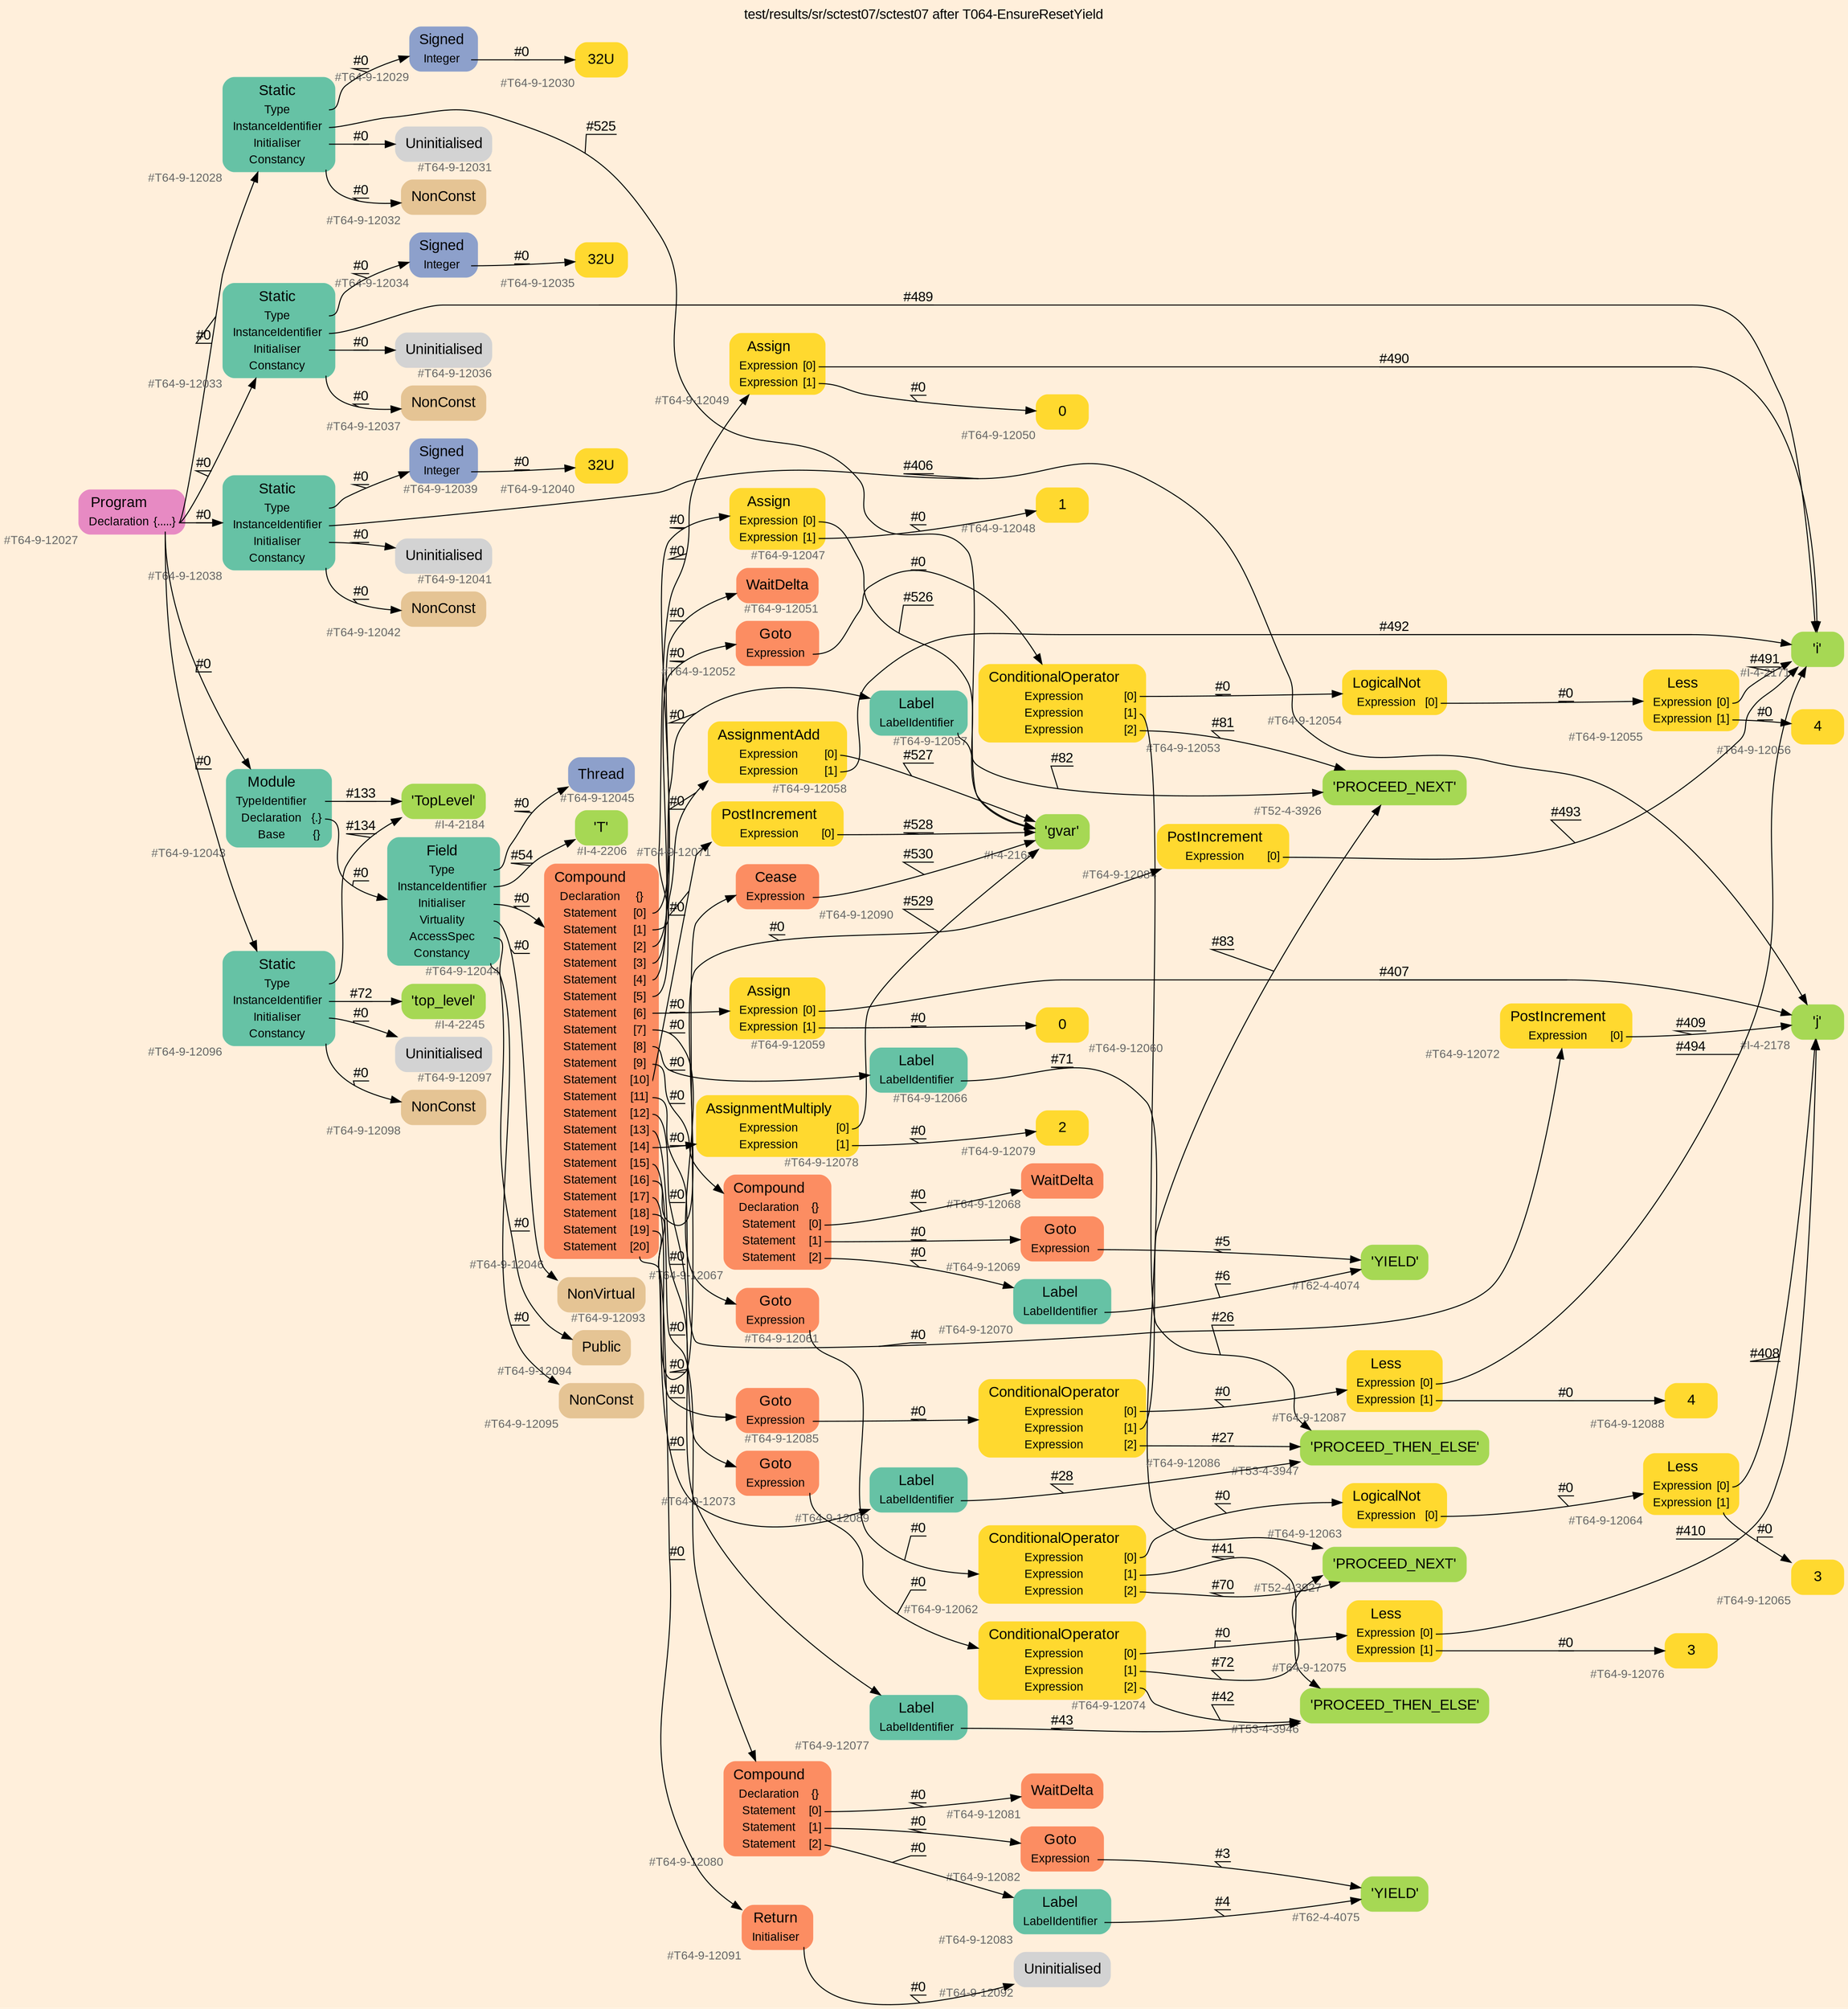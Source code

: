 digraph "test/results/sr/sctest07/sctest07 after T064-EnsureResetYield" {
label = "test/results/sr/sctest07/sctest07 after T064-EnsureResetYield"
labelloc = t
graph [
    rankdir = "LR"
    ranksep = 0.3
    bgcolor = antiquewhite1
    color = black
    fontcolor = black
    fontname = "Arial"
];
node [
    fontname = "Arial"
];
edge [
    fontname = "Arial"
];

// -------------------- node figure --------------------
// -------- block #T64-9-12027 ----------
"#T64-9-12027" [
    fillcolor = "/set28/4"
    xlabel = "#T64-9-12027"
    fontsize = "12"
    fontcolor = grey40
    shape = "plaintext"
    label = <<TABLE BORDER="0" CELLBORDER="0" CELLSPACING="0">
     <TR><TD><FONT COLOR="black" POINT-SIZE="15">Program</FONT></TD></TR>
     <TR><TD><FONT COLOR="black" POINT-SIZE="12">Declaration</FONT></TD><TD PORT="port0"><FONT COLOR="black" POINT-SIZE="12">{.....}</FONT></TD></TR>
    </TABLE>>
    style = "rounded,filled"
];

// -------- block #T64-9-12028 ----------
"#T64-9-12028" [
    fillcolor = "/set28/1"
    xlabel = "#T64-9-12028"
    fontsize = "12"
    fontcolor = grey40
    shape = "plaintext"
    label = <<TABLE BORDER="0" CELLBORDER="0" CELLSPACING="0">
     <TR><TD><FONT COLOR="black" POINT-SIZE="15">Static</FONT></TD></TR>
     <TR><TD><FONT COLOR="black" POINT-SIZE="12">Type</FONT></TD><TD PORT="port0"></TD></TR>
     <TR><TD><FONT COLOR="black" POINT-SIZE="12">InstanceIdentifier</FONT></TD><TD PORT="port1"></TD></TR>
     <TR><TD><FONT COLOR="black" POINT-SIZE="12">Initialiser</FONT></TD><TD PORT="port2"></TD></TR>
     <TR><TD><FONT COLOR="black" POINT-SIZE="12">Constancy</FONT></TD><TD PORT="port3"></TD></TR>
    </TABLE>>
    style = "rounded,filled"
];

// -------- block #T64-9-12029 ----------
"#T64-9-12029" [
    fillcolor = "/set28/3"
    xlabel = "#T64-9-12029"
    fontsize = "12"
    fontcolor = grey40
    shape = "plaintext"
    label = <<TABLE BORDER="0" CELLBORDER="0" CELLSPACING="0">
     <TR><TD><FONT COLOR="black" POINT-SIZE="15">Signed</FONT></TD></TR>
     <TR><TD><FONT COLOR="black" POINT-SIZE="12">Integer</FONT></TD><TD PORT="port0"></TD></TR>
    </TABLE>>
    style = "rounded,filled"
];

// -------- block #T64-9-12030 ----------
"#T64-9-12030" [
    fillcolor = "/set28/6"
    xlabel = "#T64-9-12030"
    fontsize = "12"
    fontcolor = grey40
    shape = "plaintext"
    label = <<TABLE BORDER="0" CELLBORDER="0" CELLSPACING="0">
     <TR><TD><FONT COLOR="black" POINT-SIZE="15">32U</FONT></TD></TR>
    </TABLE>>
    style = "rounded,filled"
];

// -------- block #I-4-2164 ----------
"#I-4-2164" [
    fillcolor = "/set28/5"
    xlabel = "#I-4-2164"
    fontsize = "12"
    fontcolor = grey40
    shape = "plaintext"
    label = <<TABLE BORDER="0" CELLBORDER="0" CELLSPACING="0">
     <TR><TD><FONT COLOR="black" POINT-SIZE="15">'gvar'</FONT></TD></TR>
    </TABLE>>
    style = "rounded,filled"
];

// -------- block #T64-9-12031 ----------
"#T64-9-12031" [
    xlabel = "#T64-9-12031"
    fontsize = "12"
    fontcolor = grey40
    shape = "plaintext"
    label = <<TABLE BORDER="0" CELLBORDER="0" CELLSPACING="0">
     <TR><TD><FONT COLOR="black" POINT-SIZE="15">Uninitialised</FONT></TD></TR>
    </TABLE>>
    style = "rounded,filled"
];

// -------- block #T64-9-12032 ----------
"#T64-9-12032" [
    fillcolor = "/set28/7"
    xlabel = "#T64-9-12032"
    fontsize = "12"
    fontcolor = grey40
    shape = "plaintext"
    label = <<TABLE BORDER="0" CELLBORDER="0" CELLSPACING="0">
     <TR><TD><FONT COLOR="black" POINT-SIZE="15">NonConst</FONT></TD></TR>
    </TABLE>>
    style = "rounded,filled"
];

// -------- block #T64-9-12033 ----------
"#T64-9-12033" [
    fillcolor = "/set28/1"
    xlabel = "#T64-9-12033"
    fontsize = "12"
    fontcolor = grey40
    shape = "plaintext"
    label = <<TABLE BORDER="0" CELLBORDER="0" CELLSPACING="0">
     <TR><TD><FONT COLOR="black" POINT-SIZE="15">Static</FONT></TD></TR>
     <TR><TD><FONT COLOR="black" POINT-SIZE="12">Type</FONT></TD><TD PORT="port0"></TD></TR>
     <TR><TD><FONT COLOR="black" POINT-SIZE="12">InstanceIdentifier</FONT></TD><TD PORT="port1"></TD></TR>
     <TR><TD><FONT COLOR="black" POINT-SIZE="12">Initialiser</FONT></TD><TD PORT="port2"></TD></TR>
     <TR><TD><FONT COLOR="black" POINT-SIZE="12">Constancy</FONT></TD><TD PORT="port3"></TD></TR>
    </TABLE>>
    style = "rounded,filled"
];

// -------- block #T64-9-12034 ----------
"#T64-9-12034" [
    fillcolor = "/set28/3"
    xlabel = "#T64-9-12034"
    fontsize = "12"
    fontcolor = grey40
    shape = "plaintext"
    label = <<TABLE BORDER="0" CELLBORDER="0" CELLSPACING="0">
     <TR><TD><FONT COLOR="black" POINT-SIZE="15">Signed</FONT></TD></TR>
     <TR><TD><FONT COLOR="black" POINT-SIZE="12">Integer</FONT></TD><TD PORT="port0"></TD></TR>
    </TABLE>>
    style = "rounded,filled"
];

// -------- block #T64-9-12035 ----------
"#T64-9-12035" [
    fillcolor = "/set28/6"
    xlabel = "#T64-9-12035"
    fontsize = "12"
    fontcolor = grey40
    shape = "plaintext"
    label = <<TABLE BORDER="0" CELLBORDER="0" CELLSPACING="0">
     <TR><TD><FONT COLOR="black" POINT-SIZE="15">32U</FONT></TD></TR>
    </TABLE>>
    style = "rounded,filled"
];

// -------- block #I-4-2171 ----------
"#I-4-2171" [
    fillcolor = "/set28/5"
    xlabel = "#I-4-2171"
    fontsize = "12"
    fontcolor = grey40
    shape = "plaintext"
    label = <<TABLE BORDER="0" CELLBORDER="0" CELLSPACING="0">
     <TR><TD><FONT COLOR="black" POINT-SIZE="15">'i'</FONT></TD></TR>
    </TABLE>>
    style = "rounded,filled"
];

// -------- block #T64-9-12036 ----------
"#T64-9-12036" [
    xlabel = "#T64-9-12036"
    fontsize = "12"
    fontcolor = grey40
    shape = "plaintext"
    label = <<TABLE BORDER="0" CELLBORDER="0" CELLSPACING="0">
     <TR><TD><FONT COLOR="black" POINT-SIZE="15">Uninitialised</FONT></TD></TR>
    </TABLE>>
    style = "rounded,filled"
];

// -------- block #T64-9-12037 ----------
"#T64-9-12037" [
    fillcolor = "/set28/7"
    xlabel = "#T64-9-12037"
    fontsize = "12"
    fontcolor = grey40
    shape = "plaintext"
    label = <<TABLE BORDER="0" CELLBORDER="0" CELLSPACING="0">
     <TR><TD><FONT COLOR="black" POINT-SIZE="15">NonConst</FONT></TD></TR>
    </TABLE>>
    style = "rounded,filled"
];

// -------- block #T64-9-12038 ----------
"#T64-9-12038" [
    fillcolor = "/set28/1"
    xlabel = "#T64-9-12038"
    fontsize = "12"
    fontcolor = grey40
    shape = "plaintext"
    label = <<TABLE BORDER="0" CELLBORDER="0" CELLSPACING="0">
     <TR><TD><FONT COLOR="black" POINT-SIZE="15">Static</FONT></TD></TR>
     <TR><TD><FONT COLOR="black" POINT-SIZE="12">Type</FONT></TD><TD PORT="port0"></TD></TR>
     <TR><TD><FONT COLOR="black" POINT-SIZE="12">InstanceIdentifier</FONT></TD><TD PORT="port1"></TD></TR>
     <TR><TD><FONT COLOR="black" POINT-SIZE="12">Initialiser</FONT></TD><TD PORT="port2"></TD></TR>
     <TR><TD><FONT COLOR="black" POINT-SIZE="12">Constancy</FONT></TD><TD PORT="port3"></TD></TR>
    </TABLE>>
    style = "rounded,filled"
];

// -------- block #T64-9-12039 ----------
"#T64-9-12039" [
    fillcolor = "/set28/3"
    xlabel = "#T64-9-12039"
    fontsize = "12"
    fontcolor = grey40
    shape = "plaintext"
    label = <<TABLE BORDER="0" CELLBORDER="0" CELLSPACING="0">
     <TR><TD><FONT COLOR="black" POINT-SIZE="15">Signed</FONT></TD></TR>
     <TR><TD><FONT COLOR="black" POINT-SIZE="12">Integer</FONT></TD><TD PORT="port0"></TD></TR>
    </TABLE>>
    style = "rounded,filled"
];

// -------- block #T64-9-12040 ----------
"#T64-9-12040" [
    fillcolor = "/set28/6"
    xlabel = "#T64-9-12040"
    fontsize = "12"
    fontcolor = grey40
    shape = "plaintext"
    label = <<TABLE BORDER="0" CELLBORDER="0" CELLSPACING="0">
     <TR><TD><FONT COLOR="black" POINT-SIZE="15">32U</FONT></TD></TR>
    </TABLE>>
    style = "rounded,filled"
];

// -------- block #I-4-2178 ----------
"#I-4-2178" [
    fillcolor = "/set28/5"
    xlabel = "#I-4-2178"
    fontsize = "12"
    fontcolor = grey40
    shape = "plaintext"
    label = <<TABLE BORDER="0" CELLBORDER="0" CELLSPACING="0">
     <TR><TD><FONT COLOR="black" POINT-SIZE="15">'j'</FONT></TD></TR>
    </TABLE>>
    style = "rounded,filled"
];

// -------- block #T64-9-12041 ----------
"#T64-9-12041" [
    xlabel = "#T64-9-12041"
    fontsize = "12"
    fontcolor = grey40
    shape = "plaintext"
    label = <<TABLE BORDER="0" CELLBORDER="0" CELLSPACING="0">
     <TR><TD><FONT COLOR="black" POINT-SIZE="15">Uninitialised</FONT></TD></TR>
    </TABLE>>
    style = "rounded,filled"
];

// -------- block #T64-9-12042 ----------
"#T64-9-12042" [
    fillcolor = "/set28/7"
    xlabel = "#T64-9-12042"
    fontsize = "12"
    fontcolor = grey40
    shape = "plaintext"
    label = <<TABLE BORDER="0" CELLBORDER="0" CELLSPACING="0">
     <TR><TD><FONT COLOR="black" POINT-SIZE="15">NonConst</FONT></TD></TR>
    </TABLE>>
    style = "rounded,filled"
];

// -------- block #T64-9-12043 ----------
"#T64-9-12043" [
    fillcolor = "/set28/1"
    xlabel = "#T64-9-12043"
    fontsize = "12"
    fontcolor = grey40
    shape = "plaintext"
    label = <<TABLE BORDER="0" CELLBORDER="0" CELLSPACING="0">
     <TR><TD><FONT COLOR="black" POINT-SIZE="15">Module</FONT></TD></TR>
     <TR><TD><FONT COLOR="black" POINT-SIZE="12">TypeIdentifier</FONT></TD><TD PORT="port0"></TD></TR>
     <TR><TD><FONT COLOR="black" POINT-SIZE="12">Declaration</FONT></TD><TD PORT="port1"><FONT COLOR="black" POINT-SIZE="12">{.}</FONT></TD></TR>
     <TR><TD><FONT COLOR="black" POINT-SIZE="12">Base</FONT></TD><TD PORT="port2"><FONT COLOR="black" POINT-SIZE="12">{}</FONT></TD></TR>
    </TABLE>>
    style = "rounded,filled"
];

// -------- block #I-4-2184 ----------
"#I-4-2184" [
    fillcolor = "/set28/5"
    xlabel = "#I-4-2184"
    fontsize = "12"
    fontcolor = grey40
    shape = "plaintext"
    label = <<TABLE BORDER="0" CELLBORDER="0" CELLSPACING="0">
     <TR><TD><FONT COLOR="black" POINT-SIZE="15">'TopLevel'</FONT></TD></TR>
    </TABLE>>
    style = "rounded,filled"
];

// -------- block #T64-9-12044 ----------
"#T64-9-12044" [
    fillcolor = "/set28/1"
    xlabel = "#T64-9-12044"
    fontsize = "12"
    fontcolor = grey40
    shape = "plaintext"
    label = <<TABLE BORDER="0" CELLBORDER="0" CELLSPACING="0">
     <TR><TD><FONT COLOR="black" POINT-SIZE="15">Field</FONT></TD></TR>
     <TR><TD><FONT COLOR="black" POINT-SIZE="12">Type</FONT></TD><TD PORT="port0"></TD></TR>
     <TR><TD><FONT COLOR="black" POINT-SIZE="12">InstanceIdentifier</FONT></TD><TD PORT="port1"></TD></TR>
     <TR><TD><FONT COLOR="black" POINT-SIZE="12">Initialiser</FONT></TD><TD PORT="port2"></TD></TR>
     <TR><TD><FONT COLOR="black" POINT-SIZE="12">Virtuality</FONT></TD><TD PORT="port3"></TD></TR>
     <TR><TD><FONT COLOR="black" POINT-SIZE="12">AccessSpec</FONT></TD><TD PORT="port4"></TD></TR>
     <TR><TD><FONT COLOR="black" POINT-SIZE="12">Constancy</FONT></TD><TD PORT="port5"></TD></TR>
    </TABLE>>
    style = "rounded,filled"
];

// -------- block #T64-9-12045 ----------
"#T64-9-12045" [
    fillcolor = "/set28/3"
    xlabel = "#T64-9-12045"
    fontsize = "12"
    fontcolor = grey40
    shape = "plaintext"
    label = <<TABLE BORDER="0" CELLBORDER="0" CELLSPACING="0">
     <TR><TD><FONT COLOR="black" POINT-SIZE="15">Thread</FONT></TD></TR>
    </TABLE>>
    style = "rounded,filled"
];

// -------- block #I-4-2206 ----------
"#I-4-2206" [
    fillcolor = "/set28/5"
    xlabel = "#I-4-2206"
    fontsize = "12"
    fontcolor = grey40
    shape = "plaintext"
    label = <<TABLE BORDER="0" CELLBORDER="0" CELLSPACING="0">
     <TR><TD><FONT COLOR="black" POINT-SIZE="15">'T'</FONT></TD></TR>
    </TABLE>>
    style = "rounded,filled"
];

// -------- block #T64-9-12046 ----------
"#T64-9-12046" [
    fillcolor = "/set28/2"
    xlabel = "#T64-9-12046"
    fontsize = "12"
    fontcolor = grey40
    shape = "plaintext"
    label = <<TABLE BORDER="0" CELLBORDER="0" CELLSPACING="0">
     <TR><TD><FONT COLOR="black" POINT-SIZE="15">Compound</FONT></TD></TR>
     <TR><TD><FONT COLOR="black" POINT-SIZE="12">Declaration</FONT></TD><TD PORT="port0"><FONT COLOR="black" POINT-SIZE="12">{}</FONT></TD></TR>
     <TR><TD><FONT COLOR="black" POINT-SIZE="12">Statement</FONT></TD><TD PORT="port1"><FONT COLOR="black" POINT-SIZE="12">[0]</FONT></TD></TR>
     <TR><TD><FONT COLOR="black" POINT-SIZE="12">Statement</FONT></TD><TD PORT="port2"><FONT COLOR="black" POINT-SIZE="12">[1]</FONT></TD></TR>
     <TR><TD><FONT COLOR="black" POINT-SIZE="12">Statement</FONT></TD><TD PORT="port3"><FONT COLOR="black" POINT-SIZE="12">[2]</FONT></TD></TR>
     <TR><TD><FONT COLOR="black" POINT-SIZE="12">Statement</FONT></TD><TD PORT="port4"><FONT COLOR="black" POINT-SIZE="12">[3]</FONT></TD></TR>
     <TR><TD><FONT COLOR="black" POINT-SIZE="12">Statement</FONT></TD><TD PORT="port5"><FONT COLOR="black" POINT-SIZE="12">[4]</FONT></TD></TR>
     <TR><TD><FONT COLOR="black" POINT-SIZE="12">Statement</FONT></TD><TD PORT="port6"><FONT COLOR="black" POINT-SIZE="12">[5]</FONT></TD></TR>
     <TR><TD><FONT COLOR="black" POINT-SIZE="12">Statement</FONT></TD><TD PORT="port7"><FONT COLOR="black" POINT-SIZE="12">[6]</FONT></TD></TR>
     <TR><TD><FONT COLOR="black" POINT-SIZE="12">Statement</FONT></TD><TD PORT="port8"><FONT COLOR="black" POINT-SIZE="12">[7]</FONT></TD></TR>
     <TR><TD><FONT COLOR="black" POINT-SIZE="12">Statement</FONT></TD><TD PORT="port9"><FONT COLOR="black" POINT-SIZE="12">[8]</FONT></TD></TR>
     <TR><TD><FONT COLOR="black" POINT-SIZE="12">Statement</FONT></TD><TD PORT="port10"><FONT COLOR="black" POINT-SIZE="12">[9]</FONT></TD></TR>
     <TR><TD><FONT COLOR="black" POINT-SIZE="12">Statement</FONT></TD><TD PORT="port11"><FONT COLOR="black" POINT-SIZE="12">[10]</FONT></TD></TR>
     <TR><TD><FONT COLOR="black" POINT-SIZE="12">Statement</FONT></TD><TD PORT="port12"><FONT COLOR="black" POINT-SIZE="12">[11]</FONT></TD></TR>
     <TR><TD><FONT COLOR="black" POINT-SIZE="12">Statement</FONT></TD><TD PORT="port13"><FONT COLOR="black" POINT-SIZE="12">[12]</FONT></TD></TR>
     <TR><TD><FONT COLOR="black" POINT-SIZE="12">Statement</FONT></TD><TD PORT="port14"><FONT COLOR="black" POINT-SIZE="12">[13]</FONT></TD></TR>
     <TR><TD><FONT COLOR="black" POINT-SIZE="12">Statement</FONT></TD><TD PORT="port15"><FONT COLOR="black" POINT-SIZE="12">[14]</FONT></TD></TR>
     <TR><TD><FONT COLOR="black" POINT-SIZE="12">Statement</FONT></TD><TD PORT="port16"><FONT COLOR="black" POINT-SIZE="12">[15]</FONT></TD></TR>
     <TR><TD><FONT COLOR="black" POINT-SIZE="12">Statement</FONT></TD><TD PORT="port17"><FONT COLOR="black" POINT-SIZE="12">[16]</FONT></TD></TR>
     <TR><TD><FONT COLOR="black" POINT-SIZE="12">Statement</FONT></TD><TD PORT="port18"><FONT COLOR="black" POINT-SIZE="12">[17]</FONT></TD></TR>
     <TR><TD><FONT COLOR="black" POINT-SIZE="12">Statement</FONT></TD><TD PORT="port19"><FONT COLOR="black" POINT-SIZE="12">[18]</FONT></TD></TR>
     <TR><TD><FONT COLOR="black" POINT-SIZE="12">Statement</FONT></TD><TD PORT="port20"><FONT COLOR="black" POINT-SIZE="12">[19]</FONT></TD></TR>
     <TR><TD><FONT COLOR="black" POINT-SIZE="12">Statement</FONT></TD><TD PORT="port21"><FONT COLOR="black" POINT-SIZE="12">[20]</FONT></TD></TR>
    </TABLE>>
    style = "rounded,filled"
];

// -------- block #T64-9-12047 ----------
"#T64-9-12047" [
    fillcolor = "/set28/6"
    xlabel = "#T64-9-12047"
    fontsize = "12"
    fontcolor = grey40
    shape = "plaintext"
    label = <<TABLE BORDER="0" CELLBORDER="0" CELLSPACING="0">
     <TR><TD><FONT COLOR="black" POINT-SIZE="15">Assign</FONT></TD></TR>
     <TR><TD><FONT COLOR="black" POINT-SIZE="12">Expression</FONT></TD><TD PORT="port0"><FONT COLOR="black" POINT-SIZE="12">[0]</FONT></TD></TR>
     <TR><TD><FONT COLOR="black" POINT-SIZE="12">Expression</FONT></TD><TD PORT="port1"><FONT COLOR="black" POINT-SIZE="12">[1]</FONT></TD></TR>
    </TABLE>>
    style = "rounded,filled"
];

// -------- block #T64-9-12048 ----------
"#T64-9-12048" [
    fillcolor = "/set28/6"
    xlabel = "#T64-9-12048"
    fontsize = "12"
    fontcolor = grey40
    shape = "plaintext"
    label = <<TABLE BORDER="0" CELLBORDER="0" CELLSPACING="0">
     <TR><TD><FONT COLOR="black" POINT-SIZE="15">1</FONT></TD></TR>
    </TABLE>>
    style = "rounded,filled"
];

// -------- block #T64-9-12049 ----------
"#T64-9-12049" [
    fillcolor = "/set28/6"
    xlabel = "#T64-9-12049"
    fontsize = "12"
    fontcolor = grey40
    shape = "plaintext"
    label = <<TABLE BORDER="0" CELLBORDER="0" CELLSPACING="0">
     <TR><TD><FONT COLOR="black" POINT-SIZE="15">Assign</FONT></TD></TR>
     <TR><TD><FONT COLOR="black" POINT-SIZE="12">Expression</FONT></TD><TD PORT="port0"><FONT COLOR="black" POINT-SIZE="12">[0]</FONT></TD></TR>
     <TR><TD><FONT COLOR="black" POINT-SIZE="12">Expression</FONT></TD><TD PORT="port1"><FONT COLOR="black" POINT-SIZE="12">[1]</FONT></TD></TR>
    </TABLE>>
    style = "rounded,filled"
];

// -------- block #T64-9-12050 ----------
"#T64-9-12050" [
    fillcolor = "/set28/6"
    xlabel = "#T64-9-12050"
    fontsize = "12"
    fontcolor = grey40
    shape = "plaintext"
    label = <<TABLE BORDER="0" CELLBORDER="0" CELLSPACING="0">
     <TR><TD><FONT COLOR="black" POINT-SIZE="15">0</FONT></TD></TR>
    </TABLE>>
    style = "rounded,filled"
];

// -------- block #T64-9-12051 ----------
"#T64-9-12051" [
    fillcolor = "/set28/2"
    xlabel = "#T64-9-12051"
    fontsize = "12"
    fontcolor = grey40
    shape = "plaintext"
    label = <<TABLE BORDER="0" CELLBORDER="0" CELLSPACING="0">
     <TR><TD><FONT COLOR="black" POINT-SIZE="15">WaitDelta</FONT></TD></TR>
    </TABLE>>
    style = "rounded,filled"
];

// -------- block #T64-9-12052 ----------
"#T64-9-12052" [
    fillcolor = "/set28/2"
    xlabel = "#T64-9-12052"
    fontsize = "12"
    fontcolor = grey40
    shape = "plaintext"
    label = <<TABLE BORDER="0" CELLBORDER="0" CELLSPACING="0">
     <TR><TD><FONT COLOR="black" POINT-SIZE="15">Goto</FONT></TD></TR>
     <TR><TD><FONT COLOR="black" POINT-SIZE="12">Expression</FONT></TD><TD PORT="port0"></TD></TR>
    </TABLE>>
    style = "rounded,filled"
];

// -------- block #T64-9-12053 ----------
"#T64-9-12053" [
    fillcolor = "/set28/6"
    xlabel = "#T64-9-12053"
    fontsize = "12"
    fontcolor = grey40
    shape = "plaintext"
    label = <<TABLE BORDER="0" CELLBORDER="0" CELLSPACING="0">
     <TR><TD><FONT COLOR="black" POINT-SIZE="15">ConditionalOperator</FONT></TD></TR>
     <TR><TD><FONT COLOR="black" POINT-SIZE="12">Expression</FONT></TD><TD PORT="port0"><FONT COLOR="black" POINT-SIZE="12">[0]</FONT></TD></TR>
     <TR><TD><FONT COLOR="black" POINT-SIZE="12">Expression</FONT></TD><TD PORT="port1"><FONT COLOR="black" POINT-SIZE="12">[1]</FONT></TD></TR>
     <TR><TD><FONT COLOR="black" POINT-SIZE="12">Expression</FONT></TD><TD PORT="port2"><FONT COLOR="black" POINT-SIZE="12">[2]</FONT></TD></TR>
    </TABLE>>
    style = "rounded,filled"
];

// -------- block #T64-9-12054 ----------
"#T64-9-12054" [
    fillcolor = "/set28/6"
    xlabel = "#T64-9-12054"
    fontsize = "12"
    fontcolor = grey40
    shape = "plaintext"
    label = <<TABLE BORDER="0" CELLBORDER="0" CELLSPACING="0">
     <TR><TD><FONT COLOR="black" POINT-SIZE="15">LogicalNot</FONT></TD></TR>
     <TR><TD><FONT COLOR="black" POINT-SIZE="12">Expression</FONT></TD><TD PORT="port0"><FONT COLOR="black" POINT-SIZE="12">[0]</FONT></TD></TR>
    </TABLE>>
    style = "rounded,filled"
];

// -------- block #T64-9-12055 ----------
"#T64-9-12055" [
    fillcolor = "/set28/6"
    xlabel = "#T64-9-12055"
    fontsize = "12"
    fontcolor = grey40
    shape = "plaintext"
    label = <<TABLE BORDER="0" CELLBORDER="0" CELLSPACING="0">
     <TR><TD><FONT COLOR="black" POINT-SIZE="15">Less</FONT></TD></TR>
     <TR><TD><FONT COLOR="black" POINT-SIZE="12">Expression</FONT></TD><TD PORT="port0"><FONT COLOR="black" POINT-SIZE="12">[0]</FONT></TD></TR>
     <TR><TD><FONT COLOR="black" POINT-SIZE="12">Expression</FONT></TD><TD PORT="port1"><FONT COLOR="black" POINT-SIZE="12">[1]</FONT></TD></TR>
    </TABLE>>
    style = "rounded,filled"
];

// -------- block #T64-9-12056 ----------
"#T64-9-12056" [
    fillcolor = "/set28/6"
    xlabel = "#T64-9-12056"
    fontsize = "12"
    fontcolor = grey40
    shape = "plaintext"
    label = <<TABLE BORDER="0" CELLBORDER="0" CELLSPACING="0">
     <TR><TD><FONT COLOR="black" POINT-SIZE="15">4</FONT></TD></TR>
    </TABLE>>
    style = "rounded,filled"
];

// -------- block #T53-4-3947 ----------
"#T53-4-3947" [
    fillcolor = "/set28/5"
    xlabel = "#T53-4-3947"
    fontsize = "12"
    fontcolor = grey40
    shape = "plaintext"
    label = <<TABLE BORDER="0" CELLBORDER="0" CELLSPACING="0">
     <TR><TD><FONT COLOR="black" POINT-SIZE="15">'PROCEED_THEN_ELSE'</FONT></TD></TR>
    </TABLE>>
    style = "rounded,filled"
];

// -------- block #T52-4-3926 ----------
"#T52-4-3926" [
    fillcolor = "/set28/5"
    xlabel = "#T52-4-3926"
    fontsize = "12"
    fontcolor = grey40
    shape = "plaintext"
    label = <<TABLE BORDER="0" CELLBORDER="0" CELLSPACING="0">
     <TR><TD><FONT COLOR="black" POINT-SIZE="15">'PROCEED_NEXT'</FONT></TD></TR>
    </TABLE>>
    style = "rounded,filled"
];

// -------- block #T64-9-12057 ----------
"#T64-9-12057" [
    fillcolor = "/set28/1"
    xlabel = "#T64-9-12057"
    fontsize = "12"
    fontcolor = grey40
    shape = "plaintext"
    label = <<TABLE BORDER="0" CELLBORDER="0" CELLSPACING="0">
     <TR><TD><FONT COLOR="black" POINT-SIZE="15">Label</FONT></TD></TR>
     <TR><TD><FONT COLOR="black" POINT-SIZE="12">LabelIdentifier</FONT></TD><TD PORT="port0"></TD></TR>
    </TABLE>>
    style = "rounded,filled"
];

// -------- block #T64-9-12058 ----------
"#T64-9-12058" [
    fillcolor = "/set28/6"
    xlabel = "#T64-9-12058"
    fontsize = "12"
    fontcolor = grey40
    shape = "plaintext"
    label = <<TABLE BORDER="0" CELLBORDER="0" CELLSPACING="0">
     <TR><TD><FONT COLOR="black" POINT-SIZE="15">AssignmentAdd</FONT></TD></TR>
     <TR><TD><FONT COLOR="black" POINT-SIZE="12">Expression</FONT></TD><TD PORT="port0"><FONT COLOR="black" POINT-SIZE="12">[0]</FONT></TD></TR>
     <TR><TD><FONT COLOR="black" POINT-SIZE="12">Expression</FONT></TD><TD PORT="port1"><FONT COLOR="black" POINT-SIZE="12">[1]</FONT></TD></TR>
    </TABLE>>
    style = "rounded,filled"
];

// -------- block #T64-9-12059 ----------
"#T64-9-12059" [
    fillcolor = "/set28/6"
    xlabel = "#T64-9-12059"
    fontsize = "12"
    fontcolor = grey40
    shape = "plaintext"
    label = <<TABLE BORDER="0" CELLBORDER="0" CELLSPACING="0">
     <TR><TD><FONT COLOR="black" POINT-SIZE="15">Assign</FONT></TD></TR>
     <TR><TD><FONT COLOR="black" POINT-SIZE="12">Expression</FONT></TD><TD PORT="port0"><FONT COLOR="black" POINT-SIZE="12">[0]</FONT></TD></TR>
     <TR><TD><FONT COLOR="black" POINT-SIZE="12">Expression</FONT></TD><TD PORT="port1"><FONT COLOR="black" POINT-SIZE="12">[1]</FONT></TD></TR>
    </TABLE>>
    style = "rounded,filled"
];

// -------- block #T64-9-12060 ----------
"#T64-9-12060" [
    fillcolor = "/set28/6"
    xlabel = "#T64-9-12060"
    fontsize = "12"
    fontcolor = grey40
    shape = "plaintext"
    label = <<TABLE BORDER="0" CELLBORDER="0" CELLSPACING="0">
     <TR><TD><FONT COLOR="black" POINT-SIZE="15">0</FONT></TD></TR>
    </TABLE>>
    style = "rounded,filled"
];

// -------- block #T64-9-12061 ----------
"#T64-9-12061" [
    fillcolor = "/set28/2"
    xlabel = "#T64-9-12061"
    fontsize = "12"
    fontcolor = grey40
    shape = "plaintext"
    label = <<TABLE BORDER="0" CELLBORDER="0" CELLSPACING="0">
     <TR><TD><FONT COLOR="black" POINT-SIZE="15">Goto</FONT></TD></TR>
     <TR><TD><FONT COLOR="black" POINT-SIZE="12">Expression</FONT></TD><TD PORT="port0"></TD></TR>
    </TABLE>>
    style = "rounded,filled"
];

// -------- block #T64-9-12062 ----------
"#T64-9-12062" [
    fillcolor = "/set28/6"
    xlabel = "#T64-9-12062"
    fontsize = "12"
    fontcolor = grey40
    shape = "plaintext"
    label = <<TABLE BORDER="0" CELLBORDER="0" CELLSPACING="0">
     <TR><TD><FONT COLOR="black" POINT-SIZE="15">ConditionalOperator</FONT></TD></TR>
     <TR><TD><FONT COLOR="black" POINT-SIZE="12">Expression</FONT></TD><TD PORT="port0"><FONT COLOR="black" POINT-SIZE="12">[0]</FONT></TD></TR>
     <TR><TD><FONT COLOR="black" POINT-SIZE="12">Expression</FONT></TD><TD PORT="port1"><FONT COLOR="black" POINT-SIZE="12">[1]</FONT></TD></TR>
     <TR><TD><FONT COLOR="black" POINT-SIZE="12">Expression</FONT></TD><TD PORT="port2"><FONT COLOR="black" POINT-SIZE="12">[2]</FONT></TD></TR>
    </TABLE>>
    style = "rounded,filled"
];

// -------- block #T64-9-12063 ----------
"#T64-9-12063" [
    fillcolor = "/set28/6"
    xlabel = "#T64-9-12063"
    fontsize = "12"
    fontcolor = grey40
    shape = "plaintext"
    label = <<TABLE BORDER="0" CELLBORDER="0" CELLSPACING="0">
     <TR><TD><FONT COLOR="black" POINT-SIZE="15">LogicalNot</FONT></TD></TR>
     <TR><TD><FONT COLOR="black" POINT-SIZE="12">Expression</FONT></TD><TD PORT="port0"><FONT COLOR="black" POINT-SIZE="12">[0]</FONT></TD></TR>
    </TABLE>>
    style = "rounded,filled"
];

// -------- block #T64-9-12064 ----------
"#T64-9-12064" [
    fillcolor = "/set28/6"
    xlabel = "#T64-9-12064"
    fontsize = "12"
    fontcolor = grey40
    shape = "plaintext"
    label = <<TABLE BORDER="0" CELLBORDER="0" CELLSPACING="0">
     <TR><TD><FONT COLOR="black" POINT-SIZE="15">Less</FONT></TD></TR>
     <TR><TD><FONT COLOR="black" POINT-SIZE="12">Expression</FONT></TD><TD PORT="port0"><FONT COLOR="black" POINT-SIZE="12">[0]</FONT></TD></TR>
     <TR><TD><FONT COLOR="black" POINT-SIZE="12">Expression</FONT></TD><TD PORT="port1"><FONT COLOR="black" POINT-SIZE="12">[1]</FONT></TD></TR>
    </TABLE>>
    style = "rounded,filled"
];

// -------- block #T64-9-12065 ----------
"#T64-9-12065" [
    fillcolor = "/set28/6"
    xlabel = "#T64-9-12065"
    fontsize = "12"
    fontcolor = grey40
    shape = "plaintext"
    label = <<TABLE BORDER="0" CELLBORDER="0" CELLSPACING="0">
     <TR><TD><FONT COLOR="black" POINT-SIZE="15">3</FONT></TD></TR>
    </TABLE>>
    style = "rounded,filled"
];

// -------- block #T53-4-3946 ----------
"#T53-4-3946" [
    fillcolor = "/set28/5"
    xlabel = "#T53-4-3946"
    fontsize = "12"
    fontcolor = grey40
    shape = "plaintext"
    label = <<TABLE BORDER="0" CELLBORDER="0" CELLSPACING="0">
     <TR><TD><FONT COLOR="black" POINT-SIZE="15">'PROCEED_THEN_ELSE'</FONT></TD></TR>
    </TABLE>>
    style = "rounded,filled"
];

// -------- block #T52-4-3927 ----------
"#T52-4-3927" [
    fillcolor = "/set28/5"
    xlabel = "#T52-4-3927"
    fontsize = "12"
    fontcolor = grey40
    shape = "plaintext"
    label = <<TABLE BORDER="0" CELLBORDER="0" CELLSPACING="0">
     <TR><TD><FONT COLOR="black" POINT-SIZE="15">'PROCEED_NEXT'</FONT></TD></TR>
    </TABLE>>
    style = "rounded,filled"
];

// -------- block #T64-9-12066 ----------
"#T64-9-12066" [
    fillcolor = "/set28/1"
    xlabel = "#T64-9-12066"
    fontsize = "12"
    fontcolor = grey40
    shape = "plaintext"
    label = <<TABLE BORDER="0" CELLBORDER="0" CELLSPACING="0">
     <TR><TD><FONT COLOR="black" POINT-SIZE="15">Label</FONT></TD></TR>
     <TR><TD><FONT COLOR="black" POINT-SIZE="12">LabelIdentifier</FONT></TD><TD PORT="port0"></TD></TR>
    </TABLE>>
    style = "rounded,filled"
];

// -------- block #T64-9-12067 ----------
"#T64-9-12067" [
    fillcolor = "/set28/2"
    xlabel = "#T64-9-12067"
    fontsize = "12"
    fontcolor = grey40
    shape = "plaintext"
    label = <<TABLE BORDER="0" CELLBORDER="0" CELLSPACING="0">
     <TR><TD><FONT COLOR="black" POINT-SIZE="15">Compound</FONT></TD></TR>
     <TR><TD><FONT COLOR="black" POINT-SIZE="12">Declaration</FONT></TD><TD PORT="port0"><FONT COLOR="black" POINT-SIZE="12">{}</FONT></TD></TR>
     <TR><TD><FONT COLOR="black" POINT-SIZE="12">Statement</FONT></TD><TD PORT="port1"><FONT COLOR="black" POINT-SIZE="12">[0]</FONT></TD></TR>
     <TR><TD><FONT COLOR="black" POINT-SIZE="12">Statement</FONT></TD><TD PORT="port2"><FONT COLOR="black" POINT-SIZE="12">[1]</FONT></TD></TR>
     <TR><TD><FONT COLOR="black" POINT-SIZE="12">Statement</FONT></TD><TD PORT="port3"><FONT COLOR="black" POINT-SIZE="12">[2]</FONT></TD></TR>
    </TABLE>>
    style = "rounded,filled"
];

// -------- block #T64-9-12068 ----------
"#T64-9-12068" [
    fillcolor = "/set28/2"
    xlabel = "#T64-9-12068"
    fontsize = "12"
    fontcolor = grey40
    shape = "plaintext"
    label = <<TABLE BORDER="0" CELLBORDER="0" CELLSPACING="0">
     <TR><TD><FONT COLOR="black" POINT-SIZE="15">WaitDelta</FONT></TD></TR>
    </TABLE>>
    style = "rounded,filled"
];

// -------- block #T64-9-12069 ----------
"#T64-9-12069" [
    fillcolor = "/set28/2"
    xlabel = "#T64-9-12069"
    fontsize = "12"
    fontcolor = grey40
    shape = "plaintext"
    label = <<TABLE BORDER="0" CELLBORDER="0" CELLSPACING="0">
     <TR><TD><FONT COLOR="black" POINT-SIZE="15">Goto</FONT></TD></TR>
     <TR><TD><FONT COLOR="black" POINT-SIZE="12">Expression</FONT></TD><TD PORT="port0"></TD></TR>
    </TABLE>>
    style = "rounded,filled"
];

// -------- block #T62-4-4074 ----------
"#T62-4-4074" [
    fillcolor = "/set28/5"
    xlabel = "#T62-4-4074"
    fontsize = "12"
    fontcolor = grey40
    shape = "plaintext"
    label = <<TABLE BORDER="0" CELLBORDER="0" CELLSPACING="0">
     <TR><TD><FONT COLOR="black" POINT-SIZE="15">'YIELD'</FONT></TD></TR>
    </TABLE>>
    style = "rounded,filled"
];

// -------- block #T64-9-12070 ----------
"#T64-9-12070" [
    fillcolor = "/set28/1"
    xlabel = "#T64-9-12070"
    fontsize = "12"
    fontcolor = grey40
    shape = "plaintext"
    label = <<TABLE BORDER="0" CELLBORDER="0" CELLSPACING="0">
     <TR><TD><FONT COLOR="black" POINT-SIZE="15">Label</FONT></TD></TR>
     <TR><TD><FONT COLOR="black" POINT-SIZE="12">LabelIdentifier</FONT></TD><TD PORT="port0"></TD></TR>
    </TABLE>>
    style = "rounded,filled"
];

// -------- block #T64-9-12071 ----------
"#T64-9-12071" [
    fillcolor = "/set28/6"
    xlabel = "#T64-9-12071"
    fontsize = "12"
    fontcolor = grey40
    shape = "plaintext"
    label = <<TABLE BORDER="0" CELLBORDER="0" CELLSPACING="0">
     <TR><TD><FONT COLOR="black" POINT-SIZE="15">PostIncrement</FONT></TD></TR>
     <TR><TD><FONT COLOR="black" POINT-SIZE="12">Expression</FONT></TD><TD PORT="port0"><FONT COLOR="black" POINT-SIZE="12">[0]</FONT></TD></TR>
    </TABLE>>
    style = "rounded,filled"
];

// -------- block #T64-9-12072 ----------
"#T64-9-12072" [
    fillcolor = "/set28/6"
    xlabel = "#T64-9-12072"
    fontsize = "12"
    fontcolor = grey40
    shape = "plaintext"
    label = <<TABLE BORDER="0" CELLBORDER="0" CELLSPACING="0">
     <TR><TD><FONT COLOR="black" POINT-SIZE="15">PostIncrement</FONT></TD></TR>
     <TR><TD><FONT COLOR="black" POINT-SIZE="12">Expression</FONT></TD><TD PORT="port0"><FONT COLOR="black" POINT-SIZE="12">[0]</FONT></TD></TR>
    </TABLE>>
    style = "rounded,filled"
];

// -------- block #T64-9-12073 ----------
"#T64-9-12073" [
    fillcolor = "/set28/2"
    xlabel = "#T64-9-12073"
    fontsize = "12"
    fontcolor = grey40
    shape = "plaintext"
    label = <<TABLE BORDER="0" CELLBORDER="0" CELLSPACING="0">
     <TR><TD><FONT COLOR="black" POINT-SIZE="15">Goto</FONT></TD></TR>
     <TR><TD><FONT COLOR="black" POINT-SIZE="12">Expression</FONT></TD><TD PORT="port0"></TD></TR>
    </TABLE>>
    style = "rounded,filled"
];

// -------- block #T64-9-12074 ----------
"#T64-9-12074" [
    fillcolor = "/set28/6"
    xlabel = "#T64-9-12074"
    fontsize = "12"
    fontcolor = grey40
    shape = "plaintext"
    label = <<TABLE BORDER="0" CELLBORDER="0" CELLSPACING="0">
     <TR><TD><FONT COLOR="black" POINT-SIZE="15">ConditionalOperator</FONT></TD></TR>
     <TR><TD><FONT COLOR="black" POINT-SIZE="12">Expression</FONT></TD><TD PORT="port0"><FONT COLOR="black" POINT-SIZE="12">[0]</FONT></TD></TR>
     <TR><TD><FONT COLOR="black" POINT-SIZE="12">Expression</FONT></TD><TD PORT="port1"><FONT COLOR="black" POINT-SIZE="12">[1]</FONT></TD></TR>
     <TR><TD><FONT COLOR="black" POINT-SIZE="12">Expression</FONT></TD><TD PORT="port2"><FONT COLOR="black" POINT-SIZE="12">[2]</FONT></TD></TR>
    </TABLE>>
    style = "rounded,filled"
];

// -------- block #T64-9-12075 ----------
"#T64-9-12075" [
    fillcolor = "/set28/6"
    xlabel = "#T64-9-12075"
    fontsize = "12"
    fontcolor = grey40
    shape = "plaintext"
    label = <<TABLE BORDER="0" CELLBORDER="0" CELLSPACING="0">
     <TR><TD><FONT COLOR="black" POINT-SIZE="15">Less</FONT></TD></TR>
     <TR><TD><FONT COLOR="black" POINT-SIZE="12">Expression</FONT></TD><TD PORT="port0"><FONT COLOR="black" POINT-SIZE="12">[0]</FONT></TD></TR>
     <TR><TD><FONT COLOR="black" POINT-SIZE="12">Expression</FONT></TD><TD PORT="port1"><FONT COLOR="black" POINT-SIZE="12">[1]</FONT></TD></TR>
    </TABLE>>
    style = "rounded,filled"
];

// -------- block #T64-9-12076 ----------
"#T64-9-12076" [
    fillcolor = "/set28/6"
    xlabel = "#T64-9-12076"
    fontsize = "12"
    fontcolor = grey40
    shape = "plaintext"
    label = <<TABLE BORDER="0" CELLBORDER="0" CELLSPACING="0">
     <TR><TD><FONT COLOR="black" POINT-SIZE="15">3</FONT></TD></TR>
    </TABLE>>
    style = "rounded,filled"
];

// -------- block #T64-9-12077 ----------
"#T64-9-12077" [
    fillcolor = "/set28/1"
    xlabel = "#T64-9-12077"
    fontsize = "12"
    fontcolor = grey40
    shape = "plaintext"
    label = <<TABLE BORDER="0" CELLBORDER="0" CELLSPACING="0">
     <TR><TD><FONT COLOR="black" POINT-SIZE="15">Label</FONT></TD></TR>
     <TR><TD><FONT COLOR="black" POINT-SIZE="12">LabelIdentifier</FONT></TD><TD PORT="port0"></TD></TR>
    </TABLE>>
    style = "rounded,filled"
];

// -------- block #T64-9-12078 ----------
"#T64-9-12078" [
    fillcolor = "/set28/6"
    xlabel = "#T64-9-12078"
    fontsize = "12"
    fontcolor = grey40
    shape = "plaintext"
    label = <<TABLE BORDER="0" CELLBORDER="0" CELLSPACING="0">
     <TR><TD><FONT COLOR="black" POINT-SIZE="15">AssignmentMultiply</FONT></TD></TR>
     <TR><TD><FONT COLOR="black" POINT-SIZE="12">Expression</FONT></TD><TD PORT="port0"><FONT COLOR="black" POINT-SIZE="12">[0]</FONT></TD></TR>
     <TR><TD><FONT COLOR="black" POINT-SIZE="12">Expression</FONT></TD><TD PORT="port1"><FONT COLOR="black" POINT-SIZE="12">[1]</FONT></TD></TR>
    </TABLE>>
    style = "rounded,filled"
];

// -------- block #T64-9-12079 ----------
"#T64-9-12079" [
    fillcolor = "/set28/6"
    xlabel = "#T64-9-12079"
    fontsize = "12"
    fontcolor = grey40
    shape = "plaintext"
    label = <<TABLE BORDER="0" CELLBORDER="0" CELLSPACING="0">
     <TR><TD><FONT COLOR="black" POINT-SIZE="15">2</FONT></TD></TR>
    </TABLE>>
    style = "rounded,filled"
];

// -------- block #T64-9-12080 ----------
"#T64-9-12080" [
    fillcolor = "/set28/2"
    xlabel = "#T64-9-12080"
    fontsize = "12"
    fontcolor = grey40
    shape = "plaintext"
    label = <<TABLE BORDER="0" CELLBORDER="0" CELLSPACING="0">
     <TR><TD><FONT COLOR="black" POINT-SIZE="15">Compound</FONT></TD></TR>
     <TR><TD><FONT COLOR="black" POINT-SIZE="12">Declaration</FONT></TD><TD PORT="port0"><FONT COLOR="black" POINT-SIZE="12">{}</FONT></TD></TR>
     <TR><TD><FONT COLOR="black" POINT-SIZE="12">Statement</FONT></TD><TD PORT="port1"><FONT COLOR="black" POINT-SIZE="12">[0]</FONT></TD></TR>
     <TR><TD><FONT COLOR="black" POINT-SIZE="12">Statement</FONT></TD><TD PORT="port2"><FONT COLOR="black" POINT-SIZE="12">[1]</FONT></TD></TR>
     <TR><TD><FONT COLOR="black" POINT-SIZE="12">Statement</FONT></TD><TD PORT="port3"><FONT COLOR="black" POINT-SIZE="12">[2]</FONT></TD></TR>
    </TABLE>>
    style = "rounded,filled"
];

// -------- block #T64-9-12081 ----------
"#T64-9-12081" [
    fillcolor = "/set28/2"
    xlabel = "#T64-9-12081"
    fontsize = "12"
    fontcolor = grey40
    shape = "plaintext"
    label = <<TABLE BORDER="0" CELLBORDER="0" CELLSPACING="0">
     <TR><TD><FONT COLOR="black" POINT-SIZE="15">WaitDelta</FONT></TD></TR>
    </TABLE>>
    style = "rounded,filled"
];

// -------- block #T64-9-12082 ----------
"#T64-9-12082" [
    fillcolor = "/set28/2"
    xlabel = "#T64-9-12082"
    fontsize = "12"
    fontcolor = grey40
    shape = "plaintext"
    label = <<TABLE BORDER="0" CELLBORDER="0" CELLSPACING="0">
     <TR><TD><FONT COLOR="black" POINT-SIZE="15">Goto</FONT></TD></TR>
     <TR><TD><FONT COLOR="black" POINT-SIZE="12">Expression</FONT></TD><TD PORT="port0"></TD></TR>
    </TABLE>>
    style = "rounded,filled"
];

// -------- block #T62-4-4075 ----------
"#T62-4-4075" [
    fillcolor = "/set28/5"
    xlabel = "#T62-4-4075"
    fontsize = "12"
    fontcolor = grey40
    shape = "plaintext"
    label = <<TABLE BORDER="0" CELLBORDER="0" CELLSPACING="0">
     <TR><TD><FONT COLOR="black" POINT-SIZE="15">'YIELD'</FONT></TD></TR>
    </TABLE>>
    style = "rounded,filled"
];

// -------- block #T64-9-12083 ----------
"#T64-9-12083" [
    fillcolor = "/set28/1"
    xlabel = "#T64-9-12083"
    fontsize = "12"
    fontcolor = grey40
    shape = "plaintext"
    label = <<TABLE BORDER="0" CELLBORDER="0" CELLSPACING="0">
     <TR><TD><FONT COLOR="black" POINT-SIZE="15">Label</FONT></TD></TR>
     <TR><TD><FONT COLOR="black" POINT-SIZE="12">LabelIdentifier</FONT></TD><TD PORT="port0"></TD></TR>
    </TABLE>>
    style = "rounded,filled"
];

// -------- block #T64-9-12084 ----------
"#T64-9-12084" [
    fillcolor = "/set28/6"
    xlabel = "#T64-9-12084"
    fontsize = "12"
    fontcolor = grey40
    shape = "plaintext"
    label = <<TABLE BORDER="0" CELLBORDER="0" CELLSPACING="0">
     <TR><TD><FONT COLOR="black" POINT-SIZE="15">PostIncrement</FONT></TD></TR>
     <TR><TD><FONT COLOR="black" POINT-SIZE="12">Expression</FONT></TD><TD PORT="port0"><FONT COLOR="black" POINT-SIZE="12">[0]</FONT></TD></TR>
    </TABLE>>
    style = "rounded,filled"
];

// -------- block #T64-9-12085 ----------
"#T64-9-12085" [
    fillcolor = "/set28/2"
    xlabel = "#T64-9-12085"
    fontsize = "12"
    fontcolor = grey40
    shape = "plaintext"
    label = <<TABLE BORDER="0" CELLBORDER="0" CELLSPACING="0">
     <TR><TD><FONT COLOR="black" POINT-SIZE="15">Goto</FONT></TD></TR>
     <TR><TD><FONT COLOR="black" POINT-SIZE="12">Expression</FONT></TD><TD PORT="port0"></TD></TR>
    </TABLE>>
    style = "rounded,filled"
];

// -------- block #T64-9-12086 ----------
"#T64-9-12086" [
    fillcolor = "/set28/6"
    xlabel = "#T64-9-12086"
    fontsize = "12"
    fontcolor = grey40
    shape = "plaintext"
    label = <<TABLE BORDER="0" CELLBORDER="0" CELLSPACING="0">
     <TR><TD><FONT COLOR="black" POINT-SIZE="15">ConditionalOperator</FONT></TD></TR>
     <TR><TD><FONT COLOR="black" POINT-SIZE="12">Expression</FONT></TD><TD PORT="port0"><FONT COLOR="black" POINT-SIZE="12">[0]</FONT></TD></TR>
     <TR><TD><FONT COLOR="black" POINT-SIZE="12">Expression</FONT></TD><TD PORT="port1"><FONT COLOR="black" POINT-SIZE="12">[1]</FONT></TD></TR>
     <TR><TD><FONT COLOR="black" POINT-SIZE="12">Expression</FONT></TD><TD PORT="port2"><FONT COLOR="black" POINT-SIZE="12">[2]</FONT></TD></TR>
    </TABLE>>
    style = "rounded,filled"
];

// -------- block #T64-9-12087 ----------
"#T64-9-12087" [
    fillcolor = "/set28/6"
    xlabel = "#T64-9-12087"
    fontsize = "12"
    fontcolor = grey40
    shape = "plaintext"
    label = <<TABLE BORDER="0" CELLBORDER="0" CELLSPACING="0">
     <TR><TD><FONT COLOR="black" POINT-SIZE="15">Less</FONT></TD></TR>
     <TR><TD><FONT COLOR="black" POINT-SIZE="12">Expression</FONT></TD><TD PORT="port0"><FONT COLOR="black" POINT-SIZE="12">[0]</FONT></TD></TR>
     <TR><TD><FONT COLOR="black" POINT-SIZE="12">Expression</FONT></TD><TD PORT="port1"><FONT COLOR="black" POINT-SIZE="12">[1]</FONT></TD></TR>
    </TABLE>>
    style = "rounded,filled"
];

// -------- block #T64-9-12088 ----------
"#T64-9-12088" [
    fillcolor = "/set28/6"
    xlabel = "#T64-9-12088"
    fontsize = "12"
    fontcolor = grey40
    shape = "plaintext"
    label = <<TABLE BORDER="0" CELLBORDER="0" CELLSPACING="0">
     <TR><TD><FONT COLOR="black" POINT-SIZE="15">4</FONT></TD></TR>
    </TABLE>>
    style = "rounded,filled"
];

// -------- block #T64-9-12089 ----------
"#T64-9-12089" [
    fillcolor = "/set28/1"
    xlabel = "#T64-9-12089"
    fontsize = "12"
    fontcolor = grey40
    shape = "plaintext"
    label = <<TABLE BORDER="0" CELLBORDER="0" CELLSPACING="0">
     <TR><TD><FONT COLOR="black" POINT-SIZE="15">Label</FONT></TD></TR>
     <TR><TD><FONT COLOR="black" POINT-SIZE="12">LabelIdentifier</FONT></TD><TD PORT="port0"></TD></TR>
    </TABLE>>
    style = "rounded,filled"
];

// -------- block #T64-9-12090 ----------
"#T64-9-12090" [
    fillcolor = "/set28/2"
    xlabel = "#T64-9-12090"
    fontsize = "12"
    fontcolor = grey40
    shape = "plaintext"
    label = <<TABLE BORDER="0" CELLBORDER="0" CELLSPACING="0">
     <TR><TD><FONT COLOR="black" POINT-SIZE="15">Cease</FONT></TD></TR>
     <TR><TD><FONT COLOR="black" POINT-SIZE="12">Expression</FONT></TD><TD PORT="port0"></TD></TR>
    </TABLE>>
    style = "rounded,filled"
];

// -------- block #T64-9-12091 ----------
"#T64-9-12091" [
    fillcolor = "/set28/2"
    xlabel = "#T64-9-12091"
    fontsize = "12"
    fontcolor = grey40
    shape = "plaintext"
    label = <<TABLE BORDER="0" CELLBORDER="0" CELLSPACING="0">
     <TR><TD><FONT COLOR="black" POINT-SIZE="15">Return</FONT></TD></TR>
     <TR><TD><FONT COLOR="black" POINT-SIZE="12">Initialiser</FONT></TD><TD PORT="port0"></TD></TR>
    </TABLE>>
    style = "rounded,filled"
];

// -------- block #T64-9-12092 ----------
"#T64-9-12092" [
    xlabel = "#T64-9-12092"
    fontsize = "12"
    fontcolor = grey40
    shape = "plaintext"
    label = <<TABLE BORDER="0" CELLBORDER="0" CELLSPACING="0">
     <TR><TD><FONT COLOR="black" POINT-SIZE="15">Uninitialised</FONT></TD></TR>
    </TABLE>>
    style = "rounded,filled"
];

// -------- block #T64-9-12093 ----------
"#T64-9-12093" [
    fillcolor = "/set28/7"
    xlabel = "#T64-9-12093"
    fontsize = "12"
    fontcolor = grey40
    shape = "plaintext"
    label = <<TABLE BORDER="0" CELLBORDER="0" CELLSPACING="0">
     <TR><TD><FONT COLOR="black" POINT-SIZE="15">NonVirtual</FONT></TD></TR>
    </TABLE>>
    style = "rounded,filled"
];

// -------- block #T64-9-12094 ----------
"#T64-9-12094" [
    fillcolor = "/set28/7"
    xlabel = "#T64-9-12094"
    fontsize = "12"
    fontcolor = grey40
    shape = "plaintext"
    label = <<TABLE BORDER="0" CELLBORDER="0" CELLSPACING="0">
     <TR><TD><FONT COLOR="black" POINT-SIZE="15">Public</FONT></TD></TR>
    </TABLE>>
    style = "rounded,filled"
];

// -------- block #T64-9-12095 ----------
"#T64-9-12095" [
    fillcolor = "/set28/7"
    xlabel = "#T64-9-12095"
    fontsize = "12"
    fontcolor = grey40
    shape = "plaintext"
    label = <<TABLE BORDER="0" CELLBORDER="0" CELLSPACING="0">
     <TR><TD><FONT COLOR="black" POINT-SIZE="15">NonConst</FONT></TD></TR>
    </TABLE>>
    style = "rounded,filled"
];

// -------- block #T64-9-12096 ----------
"#T64-9-12096" [
    fillcolor = "/set28/1"
    xlabel = "#T64-9-12096"
    fontsize = "12"
    fontcolor = grey40
    shape = "plaintext"
    label = <<TABLE BORDER="0" CELLBORDER="0" CELLSPACING="0">
     <TR><TD><FONT COLOR="black" POINT-SIZE="15">Static</FONT></TD></TR>
     <TR><TD><FONT COLOR="black" POINT-SIZE="12">Type</FONT></TD><TD PORT="port0"></TD></TR>
     <TR><TD><FONT COLOR="black" POINT-SIZE="12">InstanceIdentifier</FONT></TD><TD PORT="port1"></TD></TR>
     <TR><TD><FONT COLOR="black" POINT-SIZE="12">Initialiser</FONT></TD><TD PORT="port2"></TD></TR>
     <TR><TD><FONT COLOR="black" POINT-SIZE="12">Constancy</FONT></TD><TD PORT="port3"></TD></TR>
    </TABLE>>
    style = "rounded,filled"
];

// -------- block #I-4-2245 ----------
"#I-4-2245" [
    fillcolor = "/set28/5"
    xlabel = "#I-4-2245"
    fontsize = "12"
    fontcolor = grey40
    shape = "plaintext"
    label = <<TABLE BORDER="0" CELLBORDER="0" CELLSPACING="0">
     <TR><TD><FONT COLOR="black" POINT-SIZE="15">'top_level'</FONT></TD></TR>
    </TABLE>>
    style = "rounded,filled"
];

// -------- block #T64-9-12097 ----------
"#T64-9-12097" [
    xlabel = "#T64-9-12097"
    fontsize = "12"
    fontcolor = grey40
    shape = "plaintext"
    label = <<TABLE BORDER="0" CELLBORDER="0" CELLSPACING="0">
     <TR><TD><FONT COLOR="black" POINT-SIZE="15">Uninitialised</FONT></TD></TR>
    </TABLE>>
    style = "rounded,filled"
];

// -------- block #T64-9-12098 ----------
"#T64-9-12098" [
    fillcolor = "/set28/7"
    xlabel = "#T64-9-12098"
    fontsize = "12"
    fontcolor = grey40
    shape = "plaintext"
    label = <<TABLE BORDER="0" CELLBORDER="0" CELLSPACING="0">
     <TR><TD><FONT COLOR="black" POINT-SIZE="15">NonConst</FONT></TD></TR>
    </TABLE>>
    style = "rounded,filled"
];

"#T64-9-12027":port0 -> "#T64-9-12028" [
    label = "#0"
    decorate = true
    color = black
    fontcolor = black
];

"#T64-9-12027":port0 -> "#T64-9-12033" [
    label = "#0"
    decorate = true
    color = black
    fontcolor = black
];

"#T64-9-12027":port0 -> "#T64-9-12038" [
    label = "#0"
    decorate = true
    color = black
    fontcolor = black
];

"#T64-9-12027":port0 -> "#T64-9-12043" [
    label = "#0"
    decorate = true
    color = black
    fontcolor = black
];

"#T64-9-12027":port0 -> "#T64-9-12096" [
    label = "#0"
    decorate = true
    color = black
    fontcolor = black
];

"#T64-9-12028":port0 -> "#T64-9-12029" [
    label = "#0"
    decorate = true
    color = black
    fontcolor = black
];

"#T64-9-12028":port1 -> "#I-4-2164" [
    label = "#525"
    decorate = true
    color = black
    fontcolor = black
];

"#T64-9-12028":port2 -> "#T64-9-12031" [
    label = "#0"
    decorate = true
    color = black
    fontcolor = black
];

"#T64-9-12028":port3 -> "#T64-9-12032" [
    label = "#0"
    decorate = true
    color = black
    fontcolor = black
];

"#T64-9-12029":port0 -> "#T64-9-12030" [
    label = "#0"
    decorate = true
    color = black
    fontcolor = black
];

"#T64-9-12033":port0 -> "#T64-9-12034" [
    label = "#0"
    decorate = true
    color = black
    fontcolor = black
];

"#T64-9-12033":port1 -> "#I-4-2171" [
    label = "#489"
    decorate = true
    color = black
    fontcolor = black
];

"#T64-9-12033":port2 -> "#T64-9-12036" [
    label = "#0"
    decorate = true
    color = black
    fontcolor = black
];

"#T64-9-12033":port3 -> "#T64-9-12037" [
    label = "#0"
    decorate = true
    color = black
    fontcolor = black
];

"#T64-9-12034":port0 -> "#T64-9-12035" [
    label = "#0"
    decorate = true
    color = black
    fontcolor = black
];

"#T64-9-12038":port0 -> "#T64-9-12039" [
    label = "#0"
    decorate = true
    color = black
    fontcolor = black
];

"#T64-9-12038":port1 -> "#I-4-2178" [
    label = "#406"
    decorate = true
    color = black
    fontcolor = black
];

"#T64-9-12038":port2 -> "#T64-9-12041" [
    label = "#0"
    decorate = true
    color = black
    fontcolor = black
];

"#T64-9-12038":port3 -> "#T64-9-12042" [
    label = "#0"
    decorate = true
    color = black
    fontcolor = black
];

"#T64-9-12039":port0 -> "#T64-9-12040" [
    label = "#0"
    decorate = true
    color = black
    fontcolor = black
];

"#T64-9-12043":port0 -> "#I-4-2184" [
    label = "#133"
    decorate = true
    color = black
    fontcolor = black
];

"#T64-9-12043":port1 -> "#T64-9-12044" [
    label = "#0"
    decorate = true
    color = black
    fontcolor = black
];

"#T64-9-12044":port0 -> "#T64-9-12045" [
    label = "#0"
    decorate = true
    color = black
    fontcolor = black
];

"#T64-9-12044":port1 -> "#I-4-2206" [
    label = "#54"
    decorate = true
    color = black
    fontcolor = black
];

"#T64-9-12044":port2 -> "#T64-9-12046" [
    label = "#0"
    decorate = true
    color = black
    fontcolor = black
];

"#T64-9-12044":port3 -> "#T64-9-12093" [
    label = "#0"
    decorate = true
    color = black
    fontcolor = black
];

"#T64-9-12044":port4 -> "#T64-9-12094" [
    label = "#0"
    decorate = true
    color = black
    fontcolor = black
];

"#T64-9-12044":port5 -> "#T64-9-12095" [
    label = "#0"
    decorate = true
    color = black
    fontcolor = black
];

"#T64-9-12046":port1 -> "#T64-9-12047" [
    label = "#0"
    decorate = true
    color = black
    fontcolor = black
];

"#T64-9-12046":port2 -> "#T64-9-12049" [
    label = "#0"
    decorate = true
    color = black
    fontcolor = black
];

"#T64-9-12046":port3 -> "#T64-9-12051" [
    label = "#0"
    decorate = true
    color = black
    fontcolor = black
];

"#T64-9-12046":port4 -> "#T64-9-12052" [
    label = "#0"
    decorate = true
    color = black
    fontcolor = black
];

"#T64-9-12046":port5 -> "#T64-9-12057" [
    label = "#0"
    decorate = true
    color = black
    fontcolor = black
];

"#T64-9-12046":port6 -> "#T64-9-12058" [
    label = "#0"
    decorate = true
    color = black
    fontcolor = black
];

"#T64-9-12046":port7 -> "#T64-9-12059" [
    label = "#0"
    decorate = true
    color = black
    fontcolor = black
];

"#T64-9-12046":port8 -> "#T64-9-12061" [
    label = "#0"
    decorate = true
    color = black
    fontcolor = black
];

"#T64-9-12046":port9 -> "#T64-9-12066" [
    label = "#0"
    decorate = true
    color = black
    fontcolor = black
];

"#T64-9-12046":port10 -> "#T64-9-12067" [
    label = "#0"
    decorate = true
    color = black
    fontcolor = black
];

"#T64-9-12046":port11 -> "#T64-9-12071" [
    label = "#0"
    decorate = true
    color = black
    fontcolor = black
];

"#T64-9-12046":port12 -> "#T64-9-12072" [
    label = "#0"
    decorate = true
    color = black
    fontcolor = black
];

"#T64-9-12046":port13 -> "#T64-9-12073" [
    label = "#0"
    decorate = true
    color = black
    fontcolor = black
];

"#T64-9-12046":port14 -> "#T64-9-12077" [
    label = "#0"
    decorate = true
    color = black
    fontcolor = black
];

"#T64-9-12046":port15 -> "#T64-9-12078" [
    label = "#0"
    decorate = true
    color = black
    fontcolor = black
];

"#T64-9-12046":port16 -> "#T64-9-12080" [
    label = "#0"
    decorate = true
    color = black
    fontcolor = black
];

"#T64-9-12046":port17 -> "#T64-9-12084" [
    label = "#0"
    decorate = true
    color = black
    fontcolor = black
];

"#T64-9-12046":port18 -> "#T64-9-12085" [
    label = "#0"
    decorate = true
    color = black
    fontcolor = black
];

"#T64-9-12046":port19 -> "#T64-9-12089" [
    label = "#0"
    decorate = true
    color = black
    fontcolor = black
];

"#T64-9-12046":port20 -> "#T64-9-12090" [
    label = "#0"
    decorate = true
    color = black
    fontcolor = black
];

"#T64-9-12046":port21 -> "#T64-9-12091" [
    label = "#0"
    decorate = true
    color = black
    fontcolor = black
];

"#T64-9-12047":port0 -> "#I-4-2164" [
    label = "#526"
    decorate = true
    color = black
    fontcolor = black
];

"#T64-9-12047":port1 -> "#T64-9-12048" [
    label = "#0"
    decorate = true
    color = black
    fontcolor = black
];

"#T64-9-12049":port0 -> "#I-4-2171" [
    label = "#490"
    decorate = true
    color = black
    fontcolor = black
];

"#T64-9-12049":port1 -> "#T64-9-12050" [
    label = "#0"
    decorate = true
    color = black
    fontcolor = black
];

"#T64-9-12052":port0 -> "#T64-9-12053" [
    label = "#0"
    decorate = true
    color = black
    fontcolor = black
];

"#T64-9-12053":port0 -> "#T64-9-12054" [
    label = "#0"
    decorate = true
    color = black
    fontcolor = black
];

"#T64-9-12053":port1 -> "#T53-4-3947" [
    label = "#26"
    decorate = true
    color = black
    fontcolor = black
];

"#T64-9-12053":port2 -> "#T52-4-3926" [
    label = "#81"
    decorate = true
    color = black
    fontcolor = black
];

"#T64-9-12054":port0 -> "#T64-9-12055" [
    label = "#0"
    decorate = true
    color = black
    fontcolor = black
];

"#T64-9-12055":port0 -> "#I-4-2171" [
    label = "#491"
    decorate = true
    color = black
    fontcolor = black
];

"#T64-9-12055":port1 -> "#T64-9-12056" [
    label = "#0"
    decorate = true
    color = black
    fontcolor = black
];

"#T64-9-12057":port0 -> "#T52-4-3926" [
    label = "#82"
    decorate = true
    color = black
    fontcolor = black
];

"#T64-9-12058":port0 -> "#I-4-2164" [
    label = "#527"
    decorate = true
    color = black
    fontcolor = black
];

"#T64-9-12058":port1 -> "#I-4-2171" [
    label = "#492"
    decorate = true
    color = black
    fontcolor = black
];

"#T64-9-12059":port0 -> "#I-4-2178" [
    label = "#407"
    decorate = true
    color = black
    fontcolor = black
];

"#T64-9-12059":port1 -> "#T64-9-12060" [
    label = "#0"
    decorate = true
    color = black
    fontcolor = black
];

"#T64-9-12061":port0 -> "#T64-9-12062" [
    label = "#0"
    decorate = true
    color = black
    fontcolor = black
];

"#T64-9-12062":port0 -> "#T64-9-12063" [
    label = "#0"
    decorate = true
    color = black
    fontcolor = black
];

"#T64-9-12062":port1 -> "#T53-4-3946" [
    label = "#41"
    decorate = true
    color = black
    fontcolor = black
];

"#T64-9-12062":port2 -> "#T52-4-3927" [
    label = "#70"
    decorate = true
    color = black
    fontcolor = black
];

"#T64-9-12063":port0 -> "#T64-9-12064" [
    label = "#0"
    decorate = true
    color = black
    fontcolor = black
];

"#T64-9-12064":port0 -> "#I-4-2178" [
    label = "#408"
    decorate = true
    color = black
    fontcolor = black
];

"#T64-9-12064":port1 -> "#T64-9-12065" [
    label = "#0"
    decorate = true
    color = black
    fontcolor = black
];

"#T64-9-12066":port0 -> "#T52-4-3927" [
    label = "#71"
    decorate = true
    color = black
    fontcolor = black
];

"#T64-9-12067":port1 -> "#T64-9-12068" [
    label = "#0"
    decorate = true
    color = black
    fontcolor = black
];

"#T64-9-12067":port2 -> "#T64-9-12069" [
    label = "#0"
    decorate = true
    color = black
    fontcolor = black
];

"#T64-9-12067":port3 -> "#T64-9-12070" [
    label = "#0"
    decorate = true
    color = black
    fontcolor = black
];

"#T64-9-12069":port0 -> "#T62-4-4074" [
    label = "#5"
    decorate = true
    color = black
    fontcolor = black
];

"#T64-9-12070":port0 -> "#T62-4-4074" [
    label = "#6"
    decorate = true
    color = black
    fontcolor = black
];

"#T64-9-12071":port0 -> "#I-4-2164" [
    label = "#528"
    decorate = true
    color = black
    fontcolor = black
];

"#T64-9-12072":port0 -> "#I-4-2178" [
    label = "#409"
    decorate = true
    color = black
    fontcolor = black
];

"#T64-9-12073":port0 -> "#T64-9-12074" [
    label = "#0"
    decorate = true
    color = black
    fontcolor = black
];

"#T64-9-12074":port0 -> "#T64-9-12075" [
    label = "#0"
    decorate = true
    color = black
    fontcolor = black
];

"#T64-9-12074":port1 -> "#T52-4-3927" [
    label = "#72"
    decorate = true
    color = black
    fontcolor = black
];

"#T64-9-12074":port2 -> "#T53-4-3946" [
    label = "#42"
    decorate = true
    color = black
    fontcolor = black
];

"#T64-9-12075":port0 -> "#I-4-2178" [
    label = "#410"
    decorate = true
    color = black
    fontcolor = black
];

"#T64-9-12075":port1 -> "#T64-9-12076" [
    label = "#0"
    decorate = true
    color = black
    fontcolor = black
];

"#T64-9-12077":port0 -> "#T53-4-3946" [
    label = "#43"
    decorate = true
    color = black
    fontcolor = black
];

"#T64-9-12078":port0 -> "#I-4-2164" [
    label = "#529"
    decorate = true
    color = black
    fontcolor = black
];

"#T64-9-12078":port1 -> "#T64-9-12079" [
    label = "#0"
    decorate = true
    color = black
    fontcolor = black
];

"#T64-9-12080":port1 -> "#T64-9-12081" [
    label = "#0"
    decorate = true
    color = black
    fontcolor = black
];

"#T64-9-12080":port2 -> "#T64-9-12082" [
    label = "#0"
    decorate = true
    color = black
    fontcolor = black
];

"#T64-9-12080":port3 -> "#T64-9-12083" [
    label = "#0"
    decorate = true
    color = black
    fontcolor = black
];

"#T64-9-12082":port0 -> "#T62-4-4075" [
    label = "#3"
    decorate = true
    color = black
    fontcolor = black
];

"#T64-9-12083":port0 -> "#T62-4-4075" [
    label = "#4"
    decorate = true
    color = black
    fontcolor = black
];

"#T64-9-12084":port0 -> "#I-4-2171" [
    label = "#493"
    decorate = true
    color = black
    fontcolor = black
];

"#T64-9-12085":port0 -> "#T64-9-12086" [
    label = "#0"
    decorate = true
    color = black
    fontcolor = black
];

"#T64-9-12086":port0 -> "#T64-9-12087" [
    label = "#0"
    decorate = true
    color = black
    fontcolor = black
];

"#T64-9-12086":port1 -> "#T52-4-3926" [
    label = "#83"
    decorate = true
    color = black
    fontcolor = black
];

"#T64-9-12086":port2 -> "#T53-4-3947" [
    label = "#27"
    decorate = true
    color = black
    fontcolor = black
];

"#T64-9-12087":port0 -> "#I-4-2171" [
    label = "#494"
    decorate = true
    color = black
    fontcolor = black
];

"#T64-9-12087":port1 -> "#T64-9-12088" [
    label = "#0"
    decorate = true
    color = black
    fontcolor = black
];

"#T64-9-12089":port0 -> "#T53-4-3947" [
    label = "#28"
    decorate = true
    color = black
    fontcolor = black
];

"#T64-9-12090":port0 -> "#I-4-2164" [
    label = "#530"
    decorate = true
    color = black
    fontcolor = black
];

"#T64-9-12091":port0 -> "#T64-9-12092" [
    label = "#0"
    decorate = true
    color = black
    fontcolor = black
];

"#T64-9-12096":port0 -> "#I-4-2184" [
    label = "#134"
    decorate = true
    color = black
    fontcolor = black
];

"#T64-9-12096":port1 -> "#I-4-2245" [
    label = "#72"
    decorate = true
    color = black
    fontcolor = black
];

"#T64-9-12096":port2 -> "#T64-9-12097" [
    label = "#0"
    decorate = true
    color = black
    fontcolor = black
];

"#T64-9-12096":port3 -> "#T64-9-12098" [
    label = "#0"
    decorate = true
    color = black
    fontcolor = black
];


}
